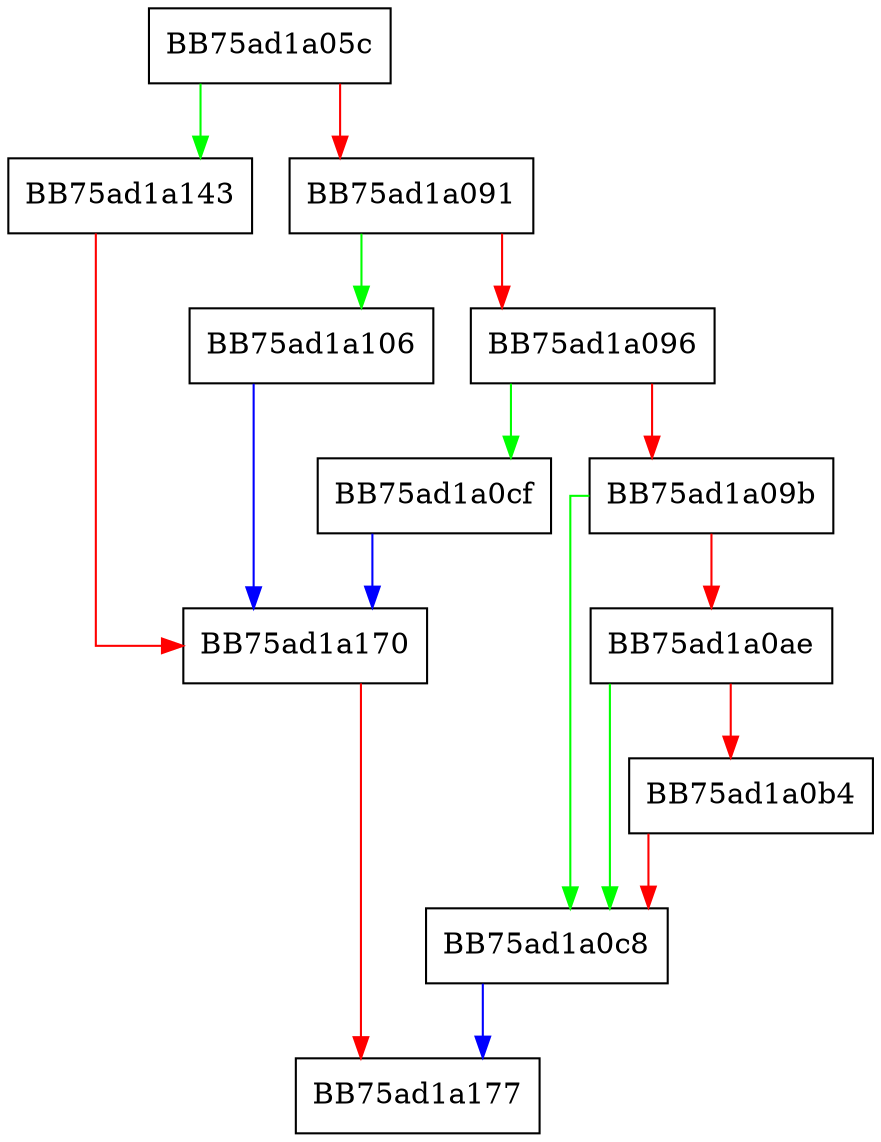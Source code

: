 digraph Rnd5 {
  node [shape="box"];
  graph [splines=ortho];
  BB75ad1a05c -> BB75ad1a143 [color="green"];
  BB75ad1a05c -> BB75ad1a091 [color="red"];
  BB75ad1a091 -> BB75ad1a106 [color="green"];
  BB75ad1a091 -> BB75ad1a096 [color="red"];
  BB75ad1a096 -> BB75ad1a0cf [color="green"];
  BB75ad1a096 -> BB75ad1a09b [color="red"];
  BB75ad1a09b -> BB75ad1a0c8 [color="green"];
  BB75ad1a09b -> BB75ad1a0ae [color="red"];
  BB75ad1a0ae -> BB75ad1a0c8 [color="green"];
  BB75ad1a0ae -> BB75ad1a0b4 [color="red"];
  BB75ad1a0b4 -> BB75ad1a0c8 [color="red"];
  BB75ad1a0c8 -> BB75ad1a177 [color="blue"];
  BB75ad1a0cf -> BB75ad1a170 [color="blue"];
  BB75ad1a106 -> BB75ad1a170 [color="blue"];
  BB75ad1a143 -> BB75ad1a170 [color="red"];
  BB75ad1a170 -> BB75ad1a177 [color="red"];
}